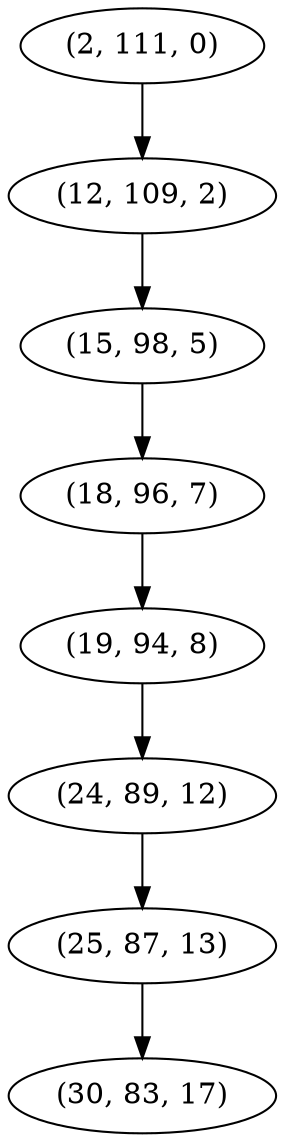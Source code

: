 digraph tree {
    "(2, 111, 0)";
    "(12, 109, 2)";
    "(15, 98, 5)";
    "(18, 96, 7)";
    "(19, 94, 8)";
    "(24, 89, 12)";
    "(25, 87, 13)";
    "(30, 83, 17)";
    "(2, 111, 0)" -> "(12, 109, 2)";
    "(12, 109, 2)" -> "(15, 98, 5)";
    "(15, 98, 5)" -> "(18, 96, 7)";
    "(18, 96, 7)" -> "(19, 94, 8)";
    "(19, 94, 8)" -> "(24, 89, 12)";
    "(24, 89, 12)" -> "(25, 87, 13)";
    "(25, 87, 13)" -> "(30, 83, 17)";
}
